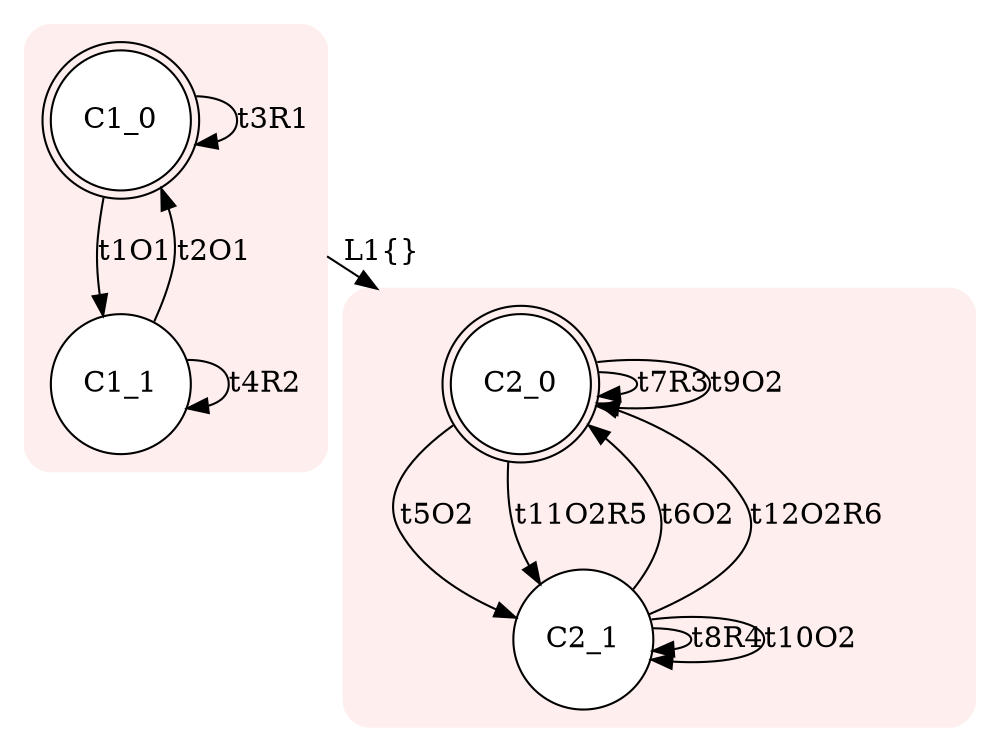 digraph "input/s2" {
node [style=filled fillcolor=white] compound=true
subgraph cluster1 {
style="rounded,filled" color="#FFEEEE"node [shape=doublecircle]; C1_0;
node [shape=circle];
C1_0 -> C1_1 [label="t1O1"];
C1_1 -> C1_0 [label="t2O1"];
C1_0 -> C1_0 [label="t3R1"];
C1_1 -> C1_1 [label="t4R2"];
}
subgraph cluster2 {
style="rounded,filled" color="#FFEEEE"node [shape=doublecircle]; C2_0;
node [shape=circle];
C2_0 -> C2_1 [label="t5O2"];
C2_1 -> C2_0 [label="t6O2"];
C2_0 -> C2_0 [label="t7R3"];
C2_1 -> C2_1 [label="t8R4"];
C2_0 -> C2_0 [label="t9O2"];
C2_1 -> C2_1 [label="t10O2"];
C2_0 -> C2_1 [label="t11O2R5"];
C2_1 -> C2_0 [label="t12O2R6"];
}
C1_0 -> C2_0 [ltail=cluster1 lhead=cluster2 label="L1{}"];
}
